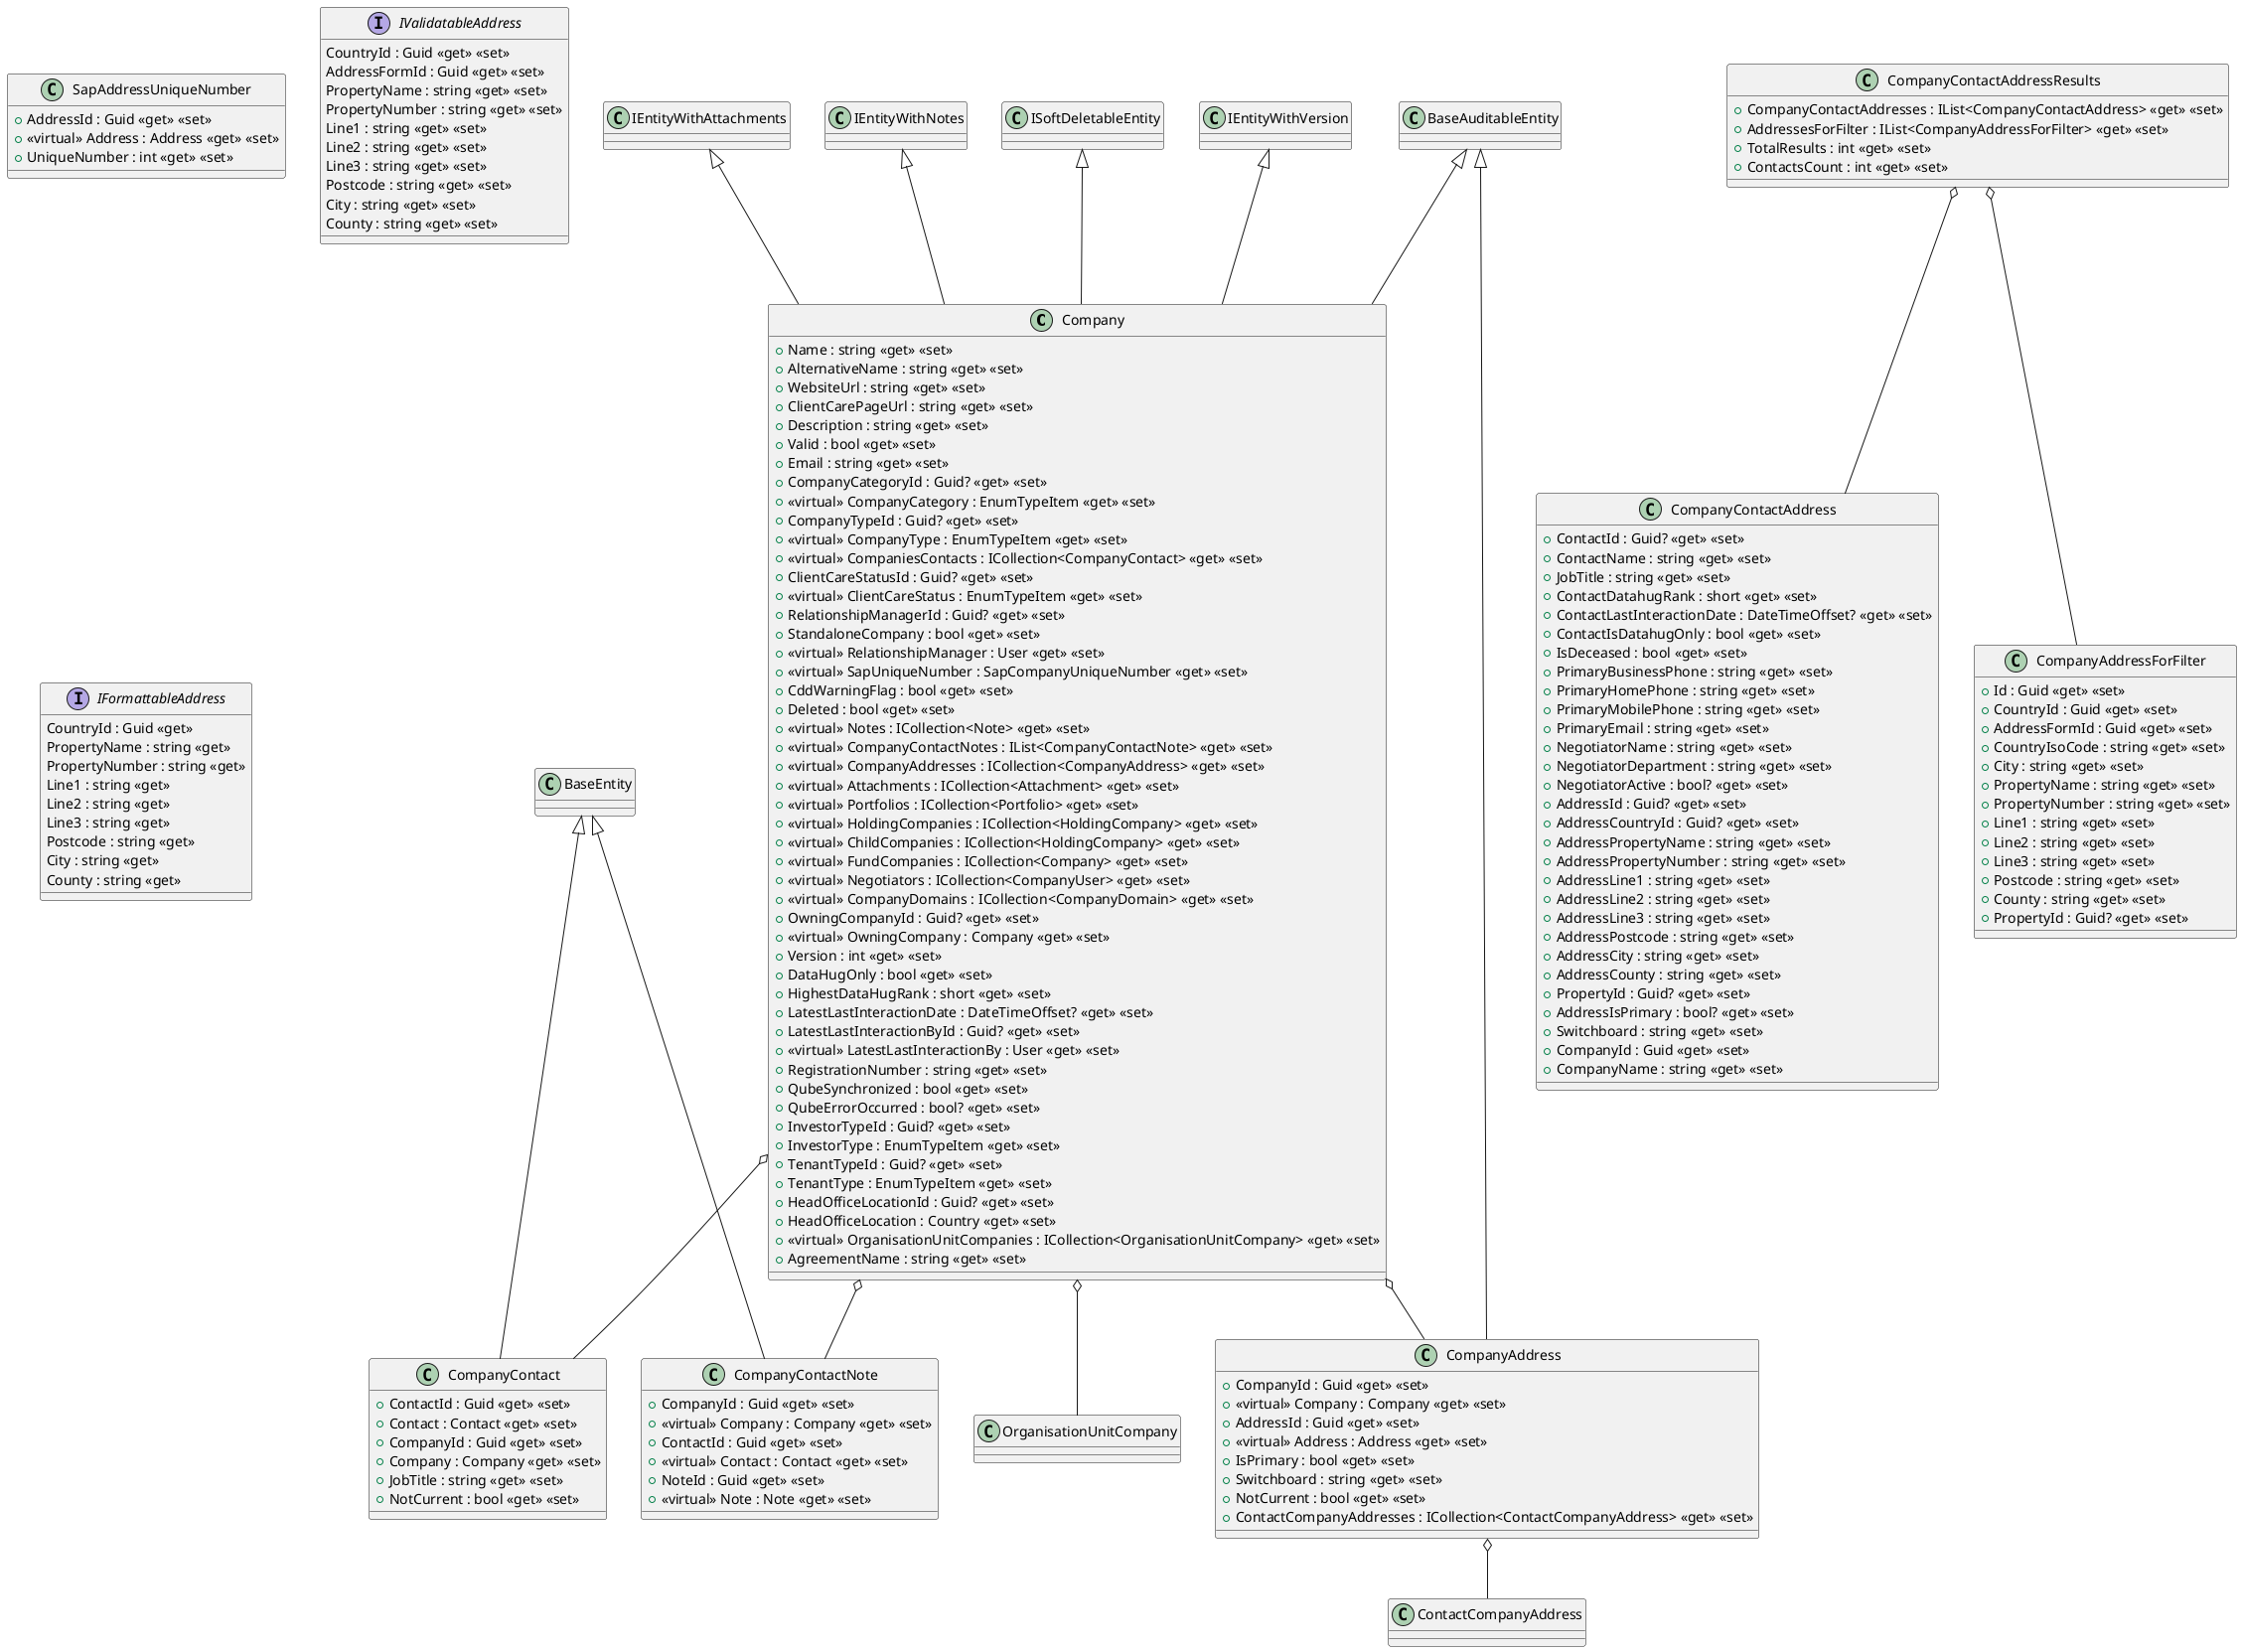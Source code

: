 @startuml Address

class Company {
    + Name : string <<get>> <<set>>
    + AlternativeName : string <<get>> <<set>>
    + WebsiteUrl : string <<get>> <<set>>
    + ClientCarePageUrl : string <<get>> <<set>>
    + Description : string <<get>> <<set>>
    + Valid : bool <<get>> <<set>>
    + Email : string <<get>> <<set>>
    + CompanyCategoryId : Guid? <<get>> <<set>>
    + <<virtual>> CompanyCategory : EnumTypeItem <<get>> <<set>>
    + CompanyTypeId : Guid? <<get>> <<set>>
    + <<virtual>> CompanyType : EnumTypeItem <<get>> <<set>>
    + <<virtual>> CompaniesContacts : ICollection<CompanyContact> <<get>> <<set>>
    + ClientCareStatusId : Guid? <<get>> <<set>>
    + <<virtual>> ClientCareStatus : EnumTypeItem <<get>> <<set>>
    + RelationshipManagerId : Guid? <<get>> <<set>>
    + StandaloneCompany : bool <<get>> <<set>>
    + <<virtual>> RelationshipManager : User <<get>> <<set>>
    + <<virtual>> SapUniqueNumber : SapCompanyUniqueNumber <<get>> <<set>>
    + CddWarningFlag : bool <<get>> <<set>>
    + Deleted : bool <<get>> <<set>>
    + <<virtual>> Notes : ICollection<Note> <<get>> <<set>>
    + <<virtual>> CompanyContactNotes : IList<CompanyContactNote> <<get>> <<set>>
    + <<virtual>> CompanyAddresses : ICollection<CompanyAddress> <<get>> <<set>>
    + <<virtual>> Attachments : ICollection<Attachment> <<get>> <<set>>
    + <<virtual>> Portfolios : ICollection<Portfolio> <<get>> <<set>>
    + <<virtual>> HoldingCompanies : ICollection<HoldingCompany> <<get>> <<set>>
    + <<virtual>> ChildCompanies : ICollection<HoldingCompany> <<get>> <<set>>
    + <<virtual>> FundCompanies : ICollection<Company> <<get>> <<set>>
    + <<virtual>> Negotiators : ICollection<CompanyUser> <<get>> <<set>>
    + <<virtual>> CompanyDomains : ICollection<CompanyDomain> <<get>> <<set>>
    + OwningCompanyId : Guid? <<get>> <<set>>
    + <<virtual>> OwningCompany : Company <<get>> <<set>>
    + Version : int <<get>> <<set>>
    + DataHugOnly : bool <<get>> <<set>>
    + HighestDataHugRank : short <<get>> <<set>>
    + LatestLastInteractionDate : DateTimeOffset? <<get>> <<set>>
    + LatestLastInteractionById : Guid? <<get>> <<set>>
    + <<virtual>> LatestLastInteractionBy : User <<get>> <<set>>
    + RegistrationNumber : string <<get>> <<set>>
    + QubeSynchronized : bool <<get>> <<set>>
    + QubeErrorOccurred : bool? <<get>> <<set>>
    + InvestorTypeId : Guid? <<get>> <<set>>
    + InvestorType : EnumTypeItem <<get>> <<set>>
    + TenantTypeId : Guid? <<get>> <<set>>
    + TenantType : EnumTypeItem <<get>> <<set>>
    + HeadOfficeLocationId : Guid? <<get>> <<set>>
    + HeadOfficeLocation : Country <<get>> <<set>>
    + <<virtual>> OrganisationUnitCompanies : ICollection<OrganisationUnitCompany> <<get>> <<set>>
    + AgreementName : string <<get>> <<set>>
}


class CompanyContact {
    + ContactId : Guid <<get>> <<set>>
    + Contact : Contact <<get>> <<set>>
    + CompanyId : Guid <<get>> <<set>>
    + Company : Company <<get>> <<set>>
    + JobTitle : string <<get>> <<set>>
    + NotCurrent : bool <<get>> <<set>>
}

class CompanyContactNote {
    + CompanyId : Guid <<get>> <<set>>
    + <<virtual>> Company : Company <<get>> <<set>>
    + ContactId : Guid <<get>> <<set>>
    + <<virtual>> Contact : Contact <<get>> <<set>>
    + NoteId : Guid <<get>> <<set>>
    + <<virtual>> Note : Note <<get>> <<set>>
}

class CompanyAddress {
    + CompanyId : Guid <<get>> <<set>>
    + <<virtual>> Company : Company <<get>> <<set>>
    + AddressId : Guid <<get>> <<set>>
    + <<virtual>> Address : Address <<get>> <<set>>
    + IsPrimary : bool <<get>> <<set>>
    + Switchboard : string <<get>> <<set>>
    + NotCurrent : bool <<get>> <<set>>
    + ContactCompanyAddresses : ICollection<ContactCompanyAddress> <<get>> <<set>>
}

class SapAddressUniqueNumber {
    + AddressId : Guid <<get>> <<set>>
    + <<virtual>> Address : Address <<get>> <<set>>
    + UniqueNumber : int <<get>> <<set>>
}

interface IValidatableAddress {
    CountryId : Guid <<get>> <<set>>
    AddressFormId : Guid <<get>> <<set>>
    PropertyName : string <<get>> <<set>>
    PropertyNumber : string <<get>> <<set>>
    Line1 : string <<get>> <<set>>
    Line2 : string <<get>> <<set>>
    Line3 : string <<get>> <<set>>
    Postcode : string <<get>> <<set>>
    City : string <<get>> <<set>>
    County : string <<get>> <<set>>
}

interface IFormattableAddress {
    CountryId : Guid <<get>>
    PropertyName : string <<get>>
    PropertyNumber : string <<get>>
    Line1 : string <<get>>
    Line2 : string <<get>>
    Line3 : string <<get>>
    Postcode : string <<get>>
    City : string <<get>>
    County : string <<get>>
}

class CompanyContactAddressResults {
    + CompanyContactAddresses : IList<CompanyContactAddress> <<get>> <<set>>
    + AddressesForFilter : IList<CompanyAddressForFilter> <<get>> <<set>>
    + TotalResults : int <<get>> <<set>>
    + ContactsCount : int <<get>> <<set>>
}

class CompanyContactAddress {
    + ContactId : Guid? <<get>> <<set>>
    + ContactName : string <<get>> <<set>>
    + JobTitle : string <<get>> <<set>>
    + ContactDatahugRank : short <<get>> <<set>>
    + ContactLastInteractionDate : DateTimeOffset? <<get>> <<set>>
    + ContactIsDatahugOnly : bool <<get>> <<set>>
    + IsDeceased : bool <<get>> <<set>>
    + PrimaryBusinessPhone : string <<get>> <<set>>
    + PrimaryHomePhone : string <<get>> <<set>>
    + PrimaryMobilePhone : string <<get>> <<set>>
    + PrimaryEmail : string <<get>> <<set>>
    + NegotiatorName : string <<get>> <<set>>
    + NegotiatorDepartment : string <<get>> <<set>>
    + NegotiatorActive : bool? <<get>> <<set>>
    + AddressId : Guid? <<get>> <<set>>
    + AddressCountryId : Guid? <<get>> <<set>>
    + AddressPropertyName : string <<get>> <<set>>
    + AddressPropertyNumber : string <<get>> <<set>>
    + AddressLine1 : string <<get>> <<set>>
    + AddressLine2 : string <<get>> <<set>>
    + AddressLine3 : string <<get>> <<set>>
    + AddressPostcode : string <<get>> <<set>>
    + AddressCity : string <<get>> <<set>>
    + AddressCounty : string <<get>> <<set>>
    + PropertyId : Guid? <<get>> <<set>>
    + AddressIsPrimary : bool? <<get>> <<set>>
    + Switchboard : string <<get>> <<set>>
    + CompanyId : Guid <<get>> <<set>>
    + CompanyName : string <<get>> <<set>>
}
class CompanyAddressForFilter {
    + Id : Guid <<get>> <<set>>
    + CountryId : Guid <<get>> <<set>>
    + AddressFormId : Guid <<get>> <<set>>
    + CountryIsoCode : string <<get>> <<set>>
    + City : string <<get>> <<set>>
    + PropertyName : string <<get>> <<set>>
    + PropertyNumber : string <<get>> <<set>>
    + Line1 : string <<get>> <<set>>
    + Line2 : string <<get>> <<set>>
    + Line3 : string <<get>> <<set>>
    + Postcode : string <<get>> <<set>>
    + County : string <<get>> <<set>>
    + PropertyId : Guid? <<get>> <<set>>
}


BaseAuditableEntity <|-- Company
IEntityWithAttachments <|-- Company
IEntityWithNotes <|-- Company
ISoftDeletableEntity <|-- Company
IEntityWithVersion <|-- Company
Company o-- CompanyAddress
Company o-- OrganisationUnitCompany
Company o-- CompanyContact
Company o-- CompanyContactNote

BaseEntity <|-- CompanyContact
BaseEntity <|-- CompanyContactNote
BaseAuditableEntity <|-- CompanyAddress
CompanyAddress o-- ContactCompanyAddress

CompanyContactAddressResults o-- CompanyContactAddress
CompanyContactAddressResults o-- CompanyAddressForFilter

@enduml